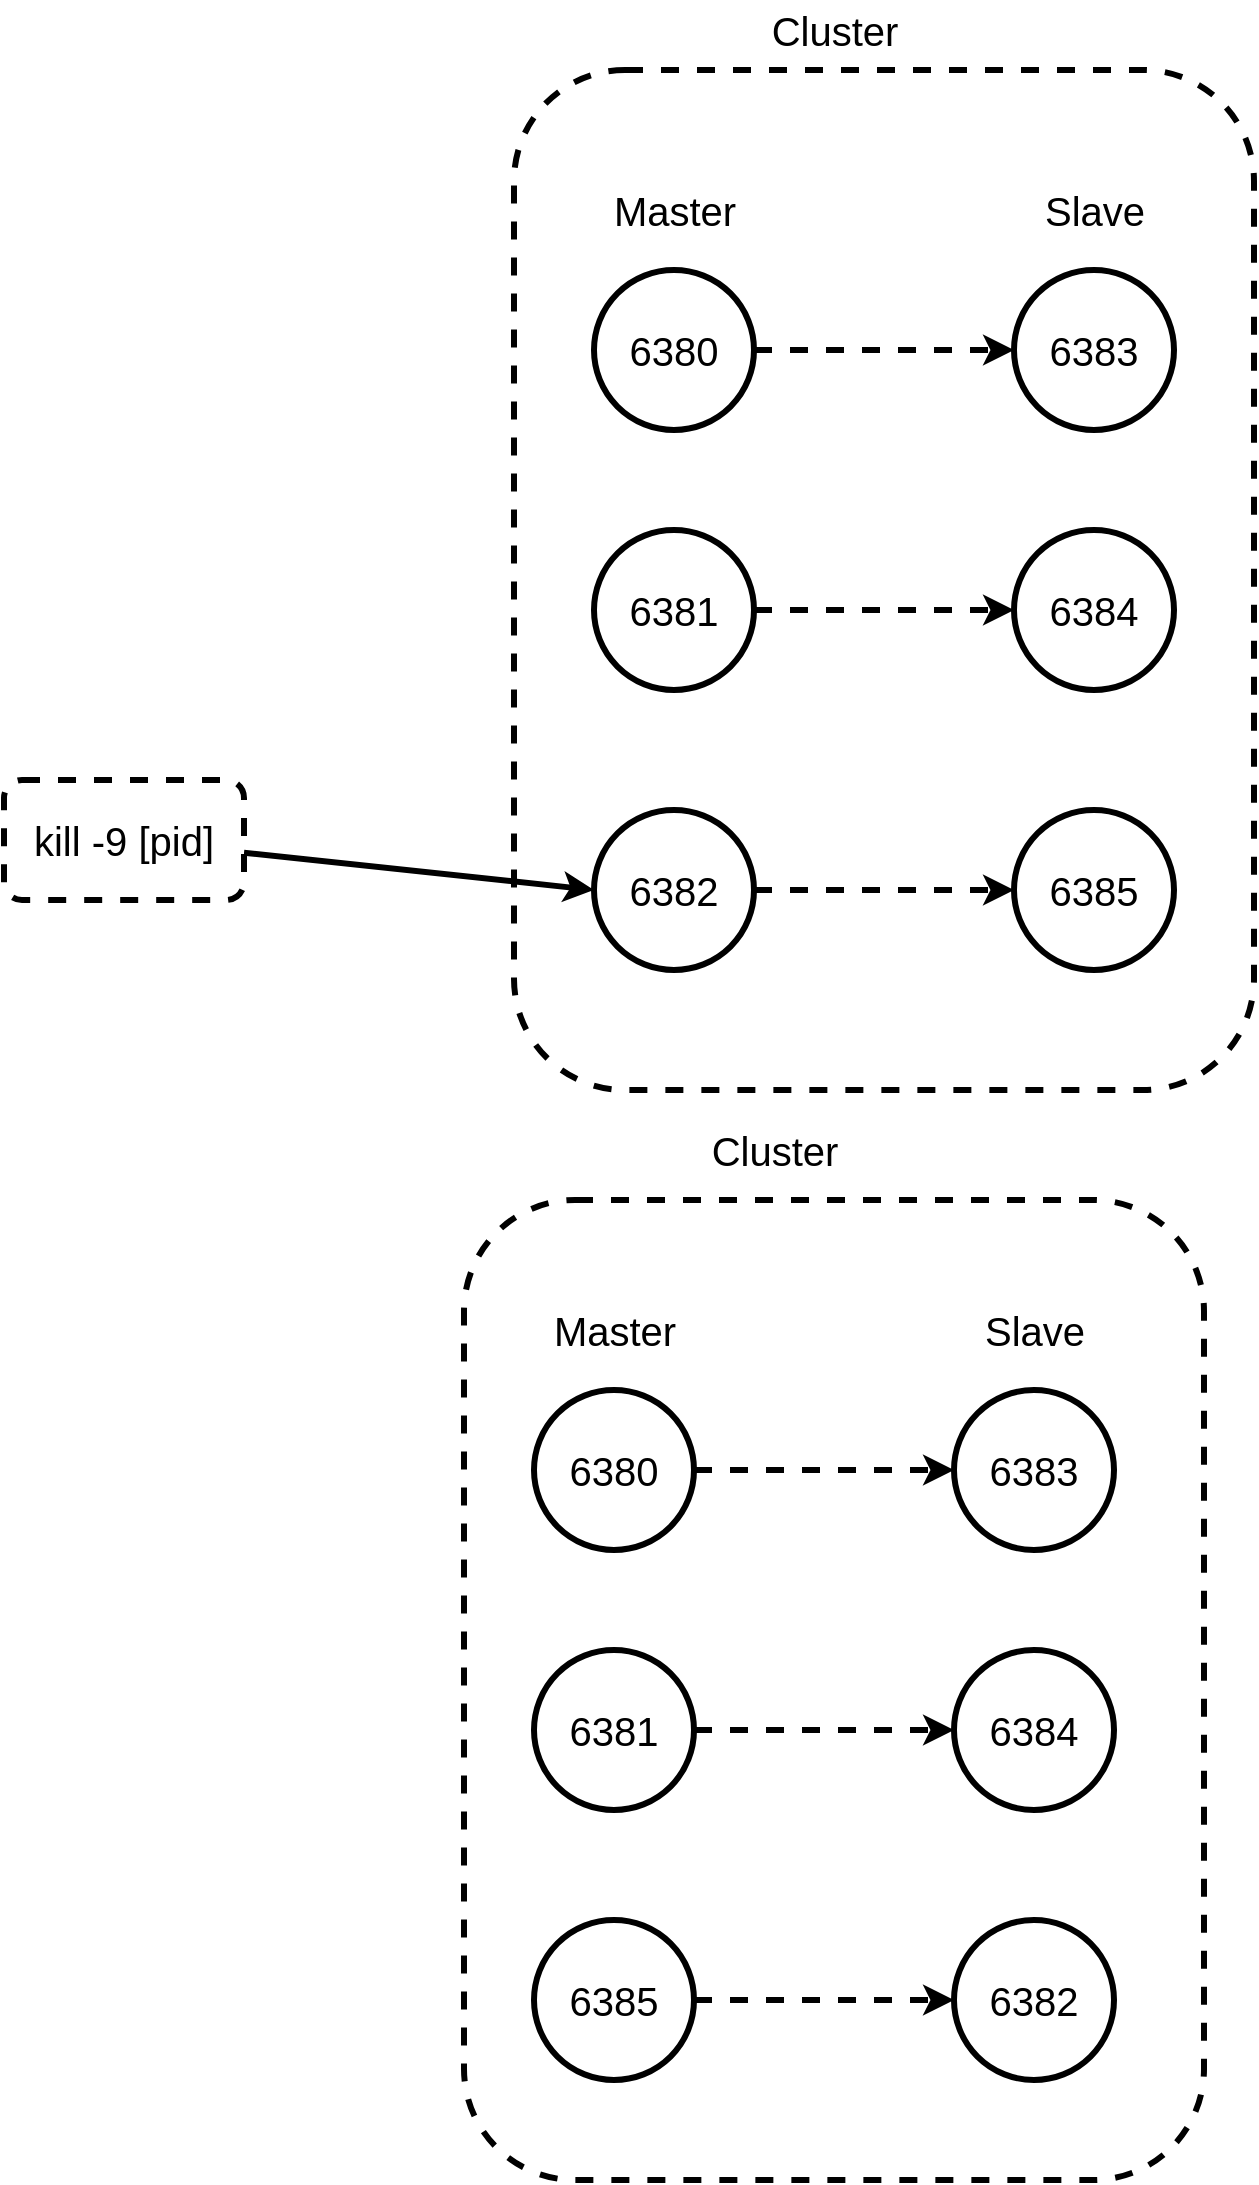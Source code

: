 <mxfile version="14.5.8" type="github"><diagram id="bYSIKk4CITU95tdtC6iZ" name="Page-1"><mxGraphModel dx="1550" dy="868" grid="1" gridSize="10" guides="1" tooltips="1" connect="1" arrows="1" fold="1" page="0" pageScale="1" pageWidth="850" pageHeight="1100" math="0" shadow="0"><root><mxCell id="0"/><mxCell id="1" parent="0"/><mxCell id="r_yr8EwMQefD73mAA2em-16" value="" style="rounded=1;whiteSpace=wrap;html=1;strokeWidth=3;fontSize=20;dashed=1;" vertex="1" parent="1"><mxGeometry x="425" y="125" width="370" height="510" as="geometry"/></mxCell><mxCell id="r_yr8EwMQefD73mAA2em-13" style="edgeStyle=orthogonalEdgeStyle;rounded=0;orthogonalLoop=1;jettySize=auto;html=1;exitX=1;exitY=0.5;exitDx=0;exitDy=0;strokeWidth=3;fontSize=20;dashed=1;" edge="1" parent="1" source="r_yr8EwMQefD73mAA2em-1" target="r_yr8EwMQefD73mAA2em-4"><mxGeometry relative="1" as="geometry"/></mxCell><mxCell id="r_yr8EwMQefD73mAA2em-1" value="6380" style="ellipse;whiteSpace=wrap;html=1;aspect=fixed;fontSize=20;strokeWidth=3;" vertex="1" parent="1"><mxGeometry x="465" y="225" width="80" height="80" as="geometry"/></mxCell><mxCell id="r_yr8EwMQefD73mAA2em-14" style="edgeStyle=orthogonalEdgeStyle;rounded=0;orthogonalLoop=1;jettySize=auto;html=1;exitX=1;exitY=0.5;exitDx=0;exitDy=0;entryX=0;entryY=0.5;entryDx=0;entryDy=0;dashed=1;strokeWidth=3;fontSize=20;" edge="1" parent="1" source="r_yr8EwMQefD73mAA2em-2" target="r_yr8EwMQefD73mAA2em-5"><mxGeometry relative="1" as="geometry"/></mxCell><mxCell id="r_yr8EwMQefD73mAA2em-2" value="6381" style="ellipse;whiteSpace=wrap;html=1;aspect=fixed;fontSize=20;strokeWidth=3;" vertex="1" parent="1"><mxGeometry x="465" y="355" width="80" height="80" as="geometry"/></mxCell><mxCell id="r_yr8EwMQefD73mAA2em-15" style="edgeStyle=orthogonalEdgeStyle;rounded=0;orthogonalLoop=1;jettySize=auto;html=1;exitX=1;exitY=0.5;exitDx=0;exitDy=0;dashed=1;strokeWidth=3;fontSize=20;" edge="1" parent="1" source="r_yr8EwMQefD73mAA2em-3" target="r_yr8EwMQefD73mAA2em-6"><mxGeometry relative="1" as="geometry"/></mxCell><mxCell id="r_yr8EwMQefD73mAA2em-3" value="6382" style="ellipse;whiteSpace=wrap;html=1;aspect=fixed;fontSize=20;strokeWidth=3;" vertex="1" parent="1"><mxGeometry x="465" y="495" width="80" height="80" as="geometry"/></mxCell><mxCell id="r_yr8EwMQefD73mAA2em-4" value="6383" style="ellipse;whiteSpace=wrap;html=1;aspect=fixed;fontSize=20;strokeWidth=3;" vertex="1" parent="1"><mxGeometry x="675" y="225" width="80" height="80" as="geometry"/></mxCell><mxCell id="r_yr8EwMQefD73mAA2em-5" value="6384" style="ellipse;whiteSpace=wrap;html=1;aspect=fixed;fontSize=20;strokeWidth=3;" vertex="1" parent="1"><mxGeometry x="675" y="355" width="80" height="80" as="geometry"/></mxCell><mxCell id="r_yr8EwMQefD73mAA2em-6" value="6385" style="ellipse;whiteSpace=wrap;html=1;aspect=fixed;fontSize=20;strokeWidth=3;" vertex="1" parent="1"><mxGeometry x="675" y="495" width="80" height="80" as="geometry"/></mxCell><mxCell id="r_yr8EwMQefD73mAA2em-11" value="Master" style="text;html=1;align=center;verticalAlign=middle;resizable=0;points=[];autosize=1;strokeColor=none;fontSize=20;strokeWidth=3;" vertex="1" parent="1"><mxGeometry x="465" y="180" width="80" height="30" as="geometry"/></mxCell><mxCell id="r_yr8EwMQefD73mAA2em-12" value="Slave" style="text;html=1;align=center;verticalAlign=middle;resizable=0;points=[];autosize=1;strokeColor=none;fontSize=20;strokeWidth=3;" vertex="1" parent="1"><mxGeometry x="680" y="180" width="70" height="30" as="geometry"/></mxCell><mxCell id="r_yr8EwMQefD73mAA2em-17" value="Cluster" style="text;html=1;align=center;verticalAlign=middle;resizable=0;points=[];autosize=1;strokeColor=none;fontSize=20;" vertex="1" parent="1"><mxGeometry x="545" y="90" width="80" height="30" as="geometry"/></mxCell><mxCell id="r_yr8EwMQefD73mAA2em-19" style="rounded=0;orthogonalLoop=1;jettySize=auto;html=1;entryX=0;entryY=0.5;entryDx=0;entryDy=0;strokeWidth=3;fontSize=20;" edge="1" parent="1" source="r_yr8EwMQefD73mAA2em-18" target="r_yr8EwMQefD73mAA2em-3"><mxGeometry relative="1" as="geometry"/></mxCell><mxCell id="r_yr8EwMQefD73mAA2em-18" value="kill -9 [pid]" style="rounded=1;whiteSpace=wrap;html=1;dashed=1;strokeWidth=3;fontSize=20;" vertex="1" parent="1"><mxGeometry x="170" y="480" width="120" height="60" as="geometry"/></mxCell><mxCell id="r_yr8EwMQefD73mAA2em-20" value="" style="rounded=1;whiteSpace=wrap;html=1;strokeWidth=3;fontSize=20;dashed=1;" vertex="1" parent="1"><mxGeometry x="400" y="690" width="370" height="490" as="geometry"/></mxCell><mxCell id="r_yr8EwMQefD73mAA2em-21" style="edgeStyle=orthogonalEdgeStyle;rounded=0;orthogonalLoop=1;jettySize=auto;html=1;exitX=1;exitY=0.5;exitDx=0;exitDy=0;strokeWidth=3;fontSize=20;dashed=1;" edge="1" parent="1" source="r_yr8EwMQefD73mAA2em-22" target="r_yr8EwMQefD73mAA2em-27"><mxGeometry relative="1" as="geometry"/></mxCell><mxCell id="r_yr8EwMQefD73mAA2em-22" value="6380" style="ellipse;whiteSpace=wrap;html=1;aspect=fixed;fontSize=20;strokeWidth=3;" vertex="1" parent="1"><mxGeometry x="435" y="785" width="80" height="80" as="geometry"/></mxCell><mxCell id="r_yr8EwMQefD73mAA2em-23" style="edgeStyle=orthogonalEdgeStyle;rounded=0;orthogonalLoop=1;jettySize=auto;html=1;exitX=1;exitY=0.5;exitDx=0;exitDy=0;entryX=0;entryY=0.5;entryDx=0;entryDy=0;dashed=1;strokeWidth=3;fontSize=20;" edge="1" parent="1" source="r_yr8EwMQefD73mAA2em-24" target="r_yr8EwMQefD73mAA2em-28"><mxGeometry relative="1" as="geometry"/></mxCell><mxCell id="r_yr8EwMQefD73mAA2em-24" value="6381" style="ellipse;whiteSpace=wrap;html=1;aspect=fixed;fontSize=20;strokeWidth=3;" vertex="1" parent="1"><mxGeometry x="435" y="915" width="80" height="80" as="geometry"/></mxCell><mxCell id="r_yr8EwMQefD73mAA2em-26" value="&lt;font color=&quot;#000000&quot;&gt;6382&lt;/font&gt;" style="ellipse;whiteSpace=wrap;html=1;aspect=fixed;fontSize=20;strokeWidth=3;fontColor=#FF3333;" vertex="1" parent="1"><mxGeometry x="645" y="1050" width="80" height="80" as="geometry"/></mxCell><mxCell id="r_yr8EwMQefD73mAA2em-27" value="6383" style="ellipse;whiteSpace=wrap;html=1;aspect=fixed;fontSize=20;strokeWidth=3;" vertex="1" parent="1"><mxGeometry x="645" y="785" width="80" height="80" as="geometry"/></mxCell><mxCell id="r_yr8EwMQefD73mAA2em-28" value="6384" style="ellipse;whiteSpace=wrap;html=1;aspect=fixed;fontSize=20;strokeWidth=3;" vertex="1" parent="1"><mxGeometry x="645" y="915" width="80" height="80" as="geometry"/></mxCell><mxCell id="r_yr8EwMQefD73mAA2em-36" style="edgeStyle=none;rounded=0;orthogonalLoop=1;jettySize=auto;html=1;exitX=1;exitY=0.5;exitDx=0;exitDy=0;strokeWidth=3;fontSize=20;fontColor=#FF3333;dashed=1;" edge="1" parent="1" source="r_yr8EwMQefD73mAA2em-29" target="r_yr8EwMQefD73mAA2em-26"><mxGeometry relative="1" as="geometry"/></mxCell><mxCell id="r_yr8EwMQefD73mAA2em-29" value="6385" style="ellipse;whiteSpace=wrap;html=1;aspect=fixed;fontSize=20;strokeWidth=3;" vertex="1" parent="1"><mxGeometry x="435" y="1050" width="80" height="80" as="geometry"/></mxCell><mxCell id="r_yr8EwMQefD73mAA2em-30" value="Master" style="text;html=1;align=center;verticalAlign=middle;resizable=0;points=[];autosize=1;strokeColor=none;fontSize=20;strokeWidth=3;" vertex="1" parent="1"><mxGeometry x="435" y="740" width="80" height="30" as="geometry"/></mxCell><mxCell id="r_yr8EwMQefD73mAA2em-31" value="Slave" style="text;html=1;align=center;verticalAlign=middle;resizable=0;points=[];autosize=1;strokeColor=none;fontSize=20;strokeWidth=3;" vertex="1" parent="1"><mxGeometry x="650" y="740" width="70" height="30" as="geometry"/></mxCell><mxCell id="r_yr8EwMQefD73mAA2em-32" value="Cluster" style="text;html=1;align=center;verticalAlign=middle;resizable=0;points=[];autosize=1;strokeColor=none;fontSize=20;" vertex="1" parent="1"><mxGeometry x="515" y="650" width="80" height="30" as="geometry"/></mxCell></root></mxGraphModel></diagram></mxfile>
